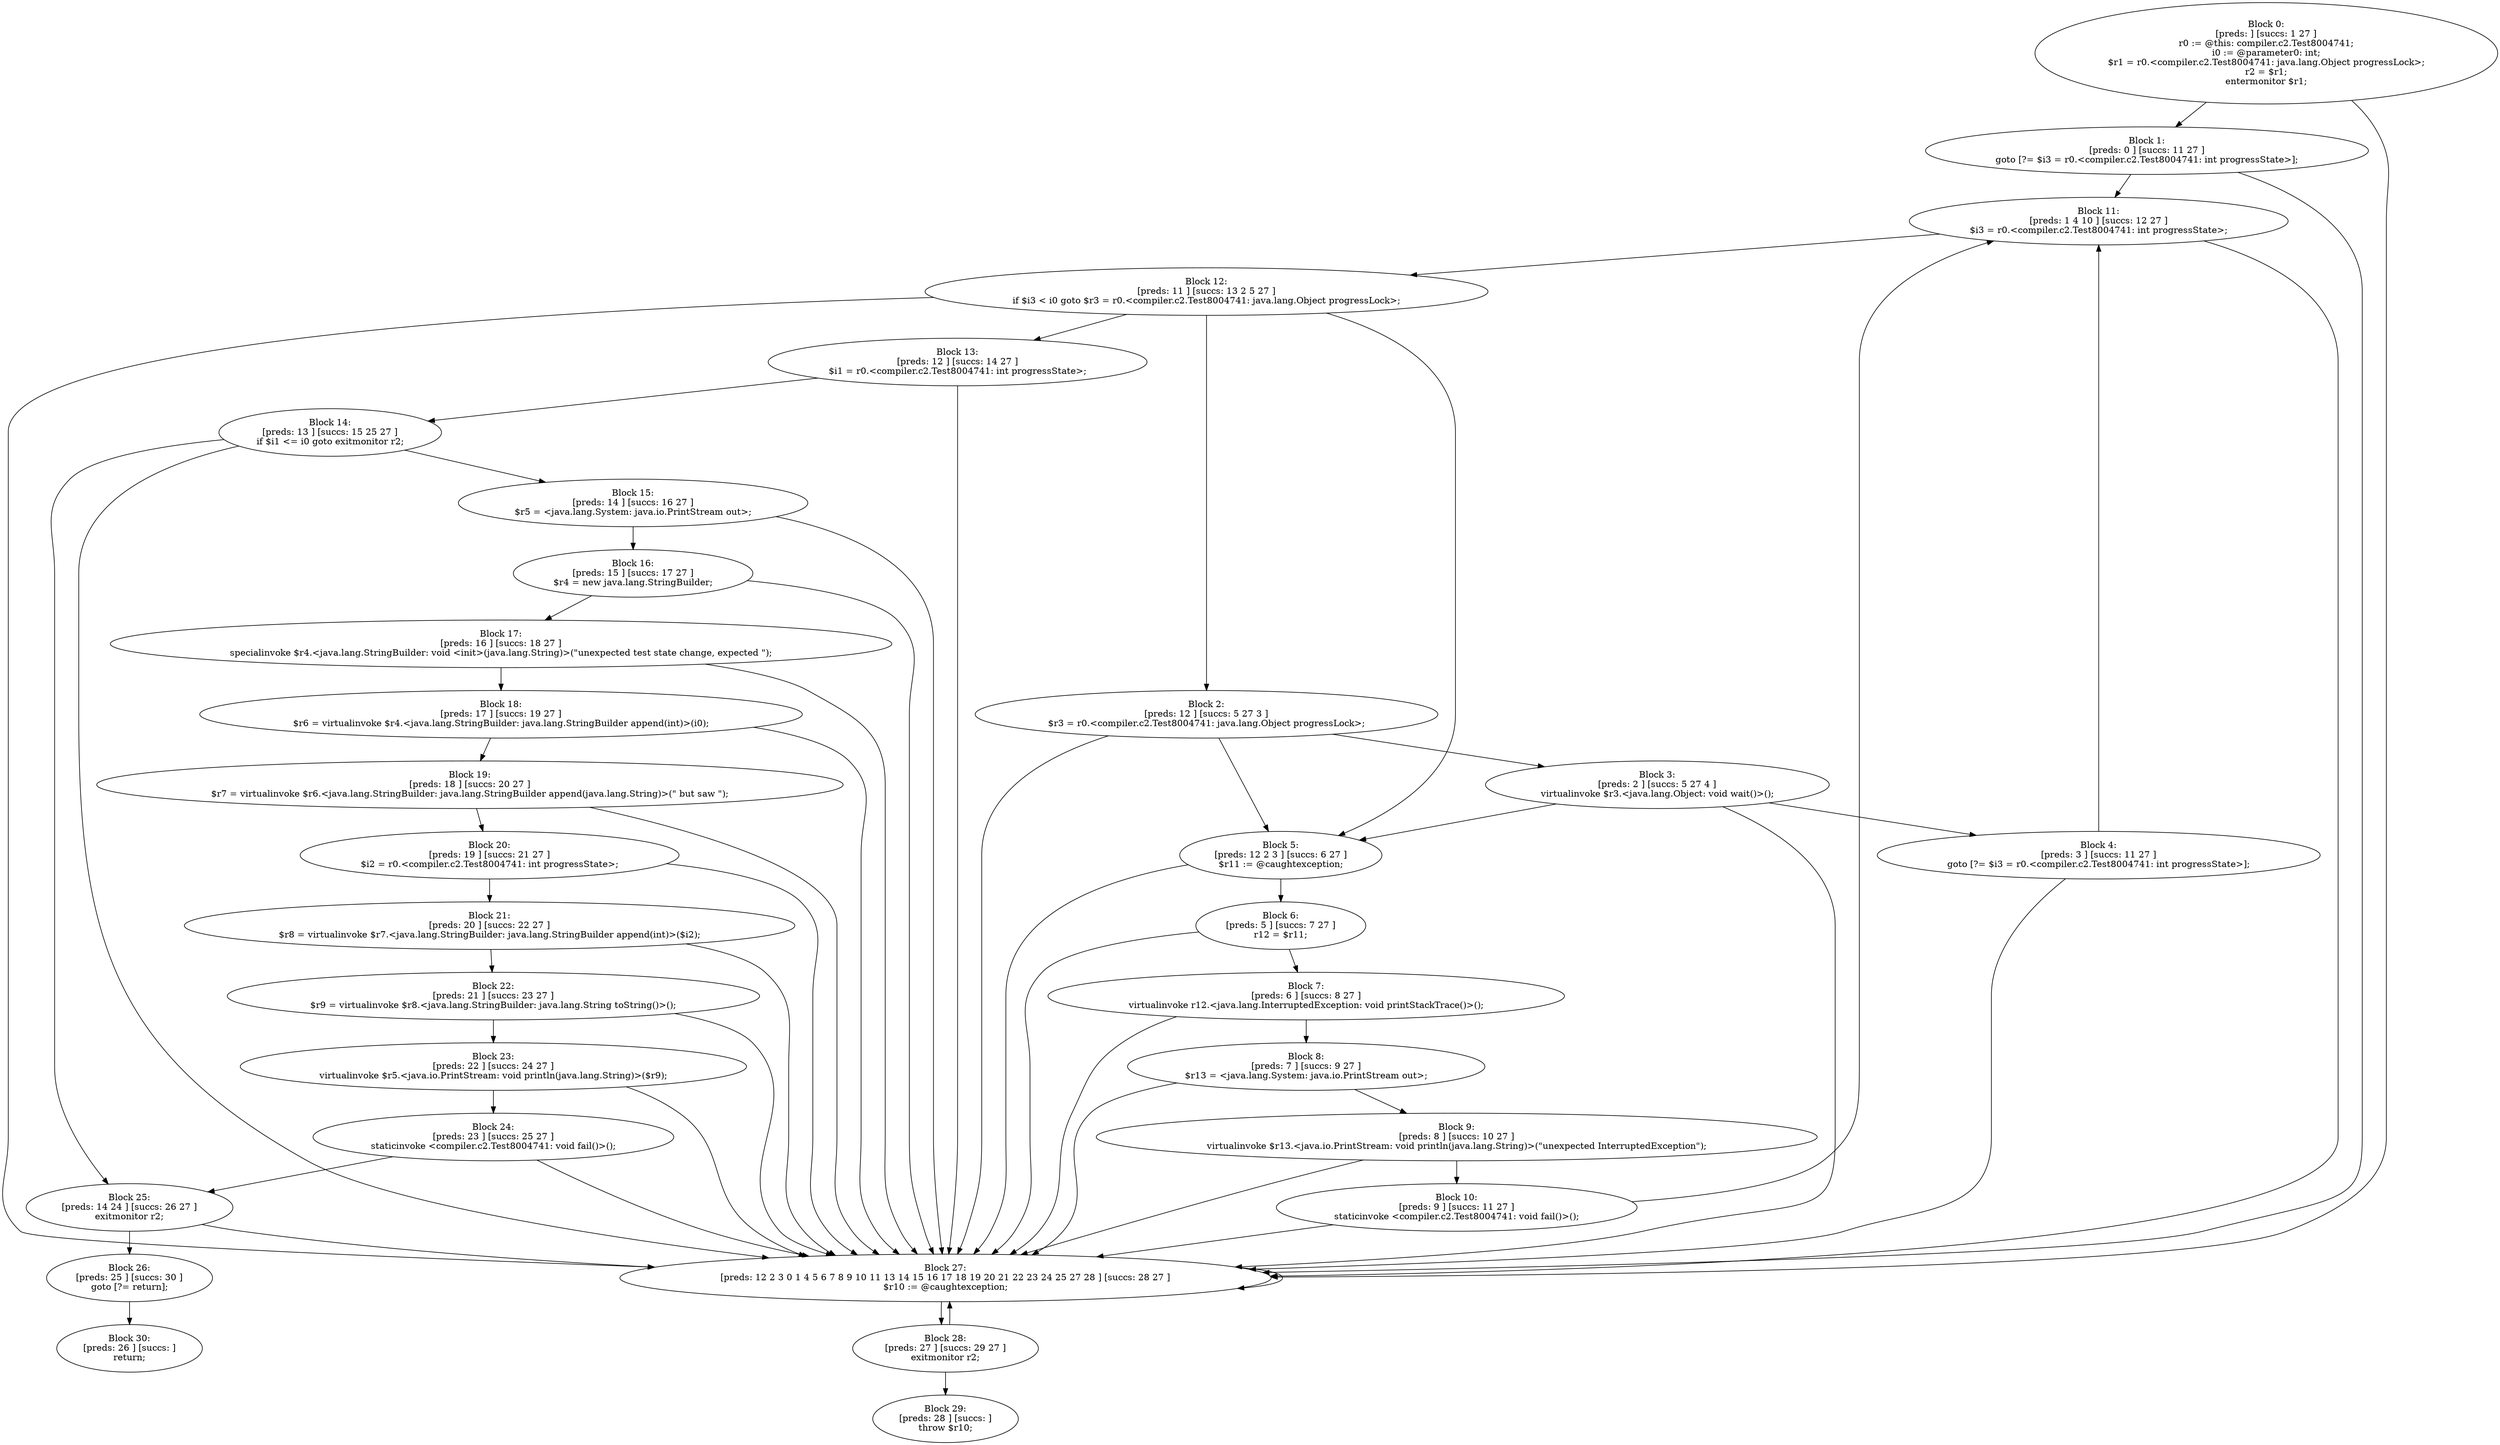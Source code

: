 digraph "unitGraph" {
    "Block 0:
[preds: ] [succs: 1 27 ]
r0 := @this: compiler.c2.Test8004741;
i0 := @parameter0: int;
$r1 = r0.<compiler.c2.Test8004741: java.lang.Object progressLock>;
r2 = $r1;
entermonitor $r1;
"
    "Block 1:
[preds: 0 ] [succs: 11 27 ]
goto [?= $i3 = r0.<compiler.c2.Test8004741: int progressState>];
"
    "Block 2:
[preds: 12 ] [succs: 5 27 3 ]
$r3 = r0.<compiler.c2.Test8004741: java.lang.Object progressLock>;
"
    "Block 3:
[preds: 2 ] [succs: 5 27 4 ]
virtualinvoke $r3.<java.lang.Object: void wait()>();
"
    "Block 4:
[preds: 3 ] [succs: 11 27 ]
goto [?= $i3 = r0.<compiler.c2.Test8004741: int progressState>];
"
    "Block 5:
[preds: 12 2 3 ] [succs: 6 27 ]
$r11 := @caughtexception;
"
    "Block 6:
[preds: 5 ] [succs: 7 27 ]
r12 = $r11;
"
    "Block 7:
[preds: 6 ] [succs: 8 27 ]
virtualinvoke r12.<java.lang.InterruptedException: void printStackTrace()>();
"
    "Block 8:
[preds: 7 ] [succs: 9 27 ]
$r13 = <java.lang.System: java.io.PrintStream out>;
"
    "Block 9:
[preds: 8 ] [succs: 10 27 ]
virtualinvoke $r13.<java.io.PrintStream: void println(java.lang.String)>(\"unexpected InterruptedException\");
"
    "Block 10:
[preds: 9 ] [succs: 11 27 ]
staticinvoke <compiler.c2.Test8004741: void fail()>();
"
    "Block 11:
[preds: 1 4 10 ] [succs: 12 27 ]
$i3 = r0.<compiler.c2.Test8004741: int progressState>;
"
    "Block 12:
[preds: 11 ] [succs: 13 2 5 27 ]
if $i3 < i0 goto $r3 = r0.<compiler.c2.Test8004741: java.lang.Object progressLock>;
"
    "Block 13:
[preds: 12 ] [succs: 14 27 ]
$i1 = r0.<compiler.c2.Test8004741: int progressState>;
"
    "Block 14:
[preds: 13 ] [succs: 15 25 27 ]
if $i1 <= i0 goto exitmonitor r2;
"
    "Block 15:
[preds: 14 ] [succs: 16 27 ]
$r5 = <java.lang.System: java.io.PrintStream out>;
"
    "Block 16:
[preds: 15 ] [succs: 17 27 ]
$r4 = new java.lang.StringBuilder;
"
    "Block 17:
[preds: 16 ] [succs: 18 27 ]
specialinvoke $r4.<java.lang.StringBuilder: void <init>(java.lang.String)>(\"unexpected test state change, expected \");
"
    "Block 18:
[preds: 17 ] [succs: 19 27 ]
$r6 = virtualinvoke $r4.<java.lang.StringBuilder: java.lang.StringBuilder append(int)>(i0);
"
    "Block 19:
[preds: 18 ] [succs: 20 27 ]
$r7 = virtualinvoke $r6.<java.lang.StringBuilder: java.lang.StringBuilder append(java.lang.String)>(\" but saw \");
"
    "Block 20:
[preds: 19 ] [succs: 21 27 ]
$i2 = r0.<compiler.c2.Test8004741: int progressState>;
"
    "Block 21:
[preds: 20 ] [succs: 22 27 ]
$r8 = virtualinvoke $r7.<java.lang.StringBuilder: java.lang.StringBuilder append(int)>($i2);
"
    "Block 22:
[preds: 21 ] [succs: 23 27 ]
$r9 = virtualinvoke $r8.<java.lang.StringBuilder: java.lang.String toString()>();
"
    "Block 23:
[preds: 22 ] [succs: 24 27 ]
virtualinvoke $r5.<java.io.PrintStream: void println(java.lang.String)>($r9);
"
    "Block 24:
[preds: 23 ] [succs: 25 27 ]
staticinvoke <compiler.c2.Test8004741: void fail()>();
"
    "Block 25:
[preds: 14 24 ] [succs: 26 27 ]
exitmonitor r2;
"
    "Block 26:
[preds: 25 ] [succs: 30 ]
goto [?= return];
"
    "Block 27:
[preds: 12 2 3 0 1 4 5 6 7 8 9 10 11 13 14 15 16 17 18 19 20 21 22 23 24 25 27 28 ] [succs: 28 27 ]
$r10 := @caughtexception;
"
    "Block 28:
[preds: 27 ] [succs: 29 27 ]
exitmonitor r2;
"
    "Block 29:
[preds: 28 ] [succs: ]
throw $r10;
"
    "Block 30:
[preds: 26 ] [succs: ]
return;
"
    "Block 0:
[preds: ] [succs: 1 27 ]
r0 := @this: compiler.c2.Test8004741;
i0 := @parameter0: int;
$r1 = r0.<compiler.c2.Test8004741: java.lang.Object progressLock>;
r2 = $r1;
entermonitor $r1;
"->"Block 1:
[preds: 0 ] [succs: 11 27 ]
goto [?= $i3 = r0.<compiler.c2.Test8004741: int progressState>];
";
    "Block 0:
[preds: ] [succs: 1 27 ]
r0 := @this: compiler.c2.Test8004741;
i0 := @parameter0: int;
$r1 = r0.<compiler.c2.Test8004741: java.lang.Object progressLock>;
r2 = $r1;
entermonitor $r1;
"->"Block 27:
[preds: 12 2 3 0 1 4 5 6 7 8 9 10 11 13 14 15 16 17 18 19 20 21 22 23 24 25 27 28 ] [succs: 28 27 ]
$r10 := @caughtexception;
";
    "Block 1:
[preds: 0 ] [succs: 11 27 ]
goto [?= $i3 = r0.<compiler.c2.Test8004741: int progressState>];
"->"Block 11:
[preds: 1 4 10 ] [succs: 12 27 ]
$i3 = r0.<compiler.c2.Test8004741: int progressState>;
";
    "Block 1:
[preds: 0 ] [succs: 11 27 ]
goto [?= $i3 = r0.<compiler.c2.Test8004741: int progressState>];
"->"Block 27:
[preds: 12 2 3 0 1 4 5 6 7 8 9 10 11 13 14 15 16 17 18 19 20 21 22 23 24 25 27 28 ] [succs: 28 27 ]
$r10 := @caughtexception;
";
    "Block 2:
[preds: 12 ] [succs: 5 27 3 ]
$r3 = r0.<compiler.c2.Test8004741: java.lang.Object progressLock>;
"->"Block 5:
[preds: 12 2 3 ] [succs: 6 27 ]
$r11 := @caughtexception;
";
    "Block 2:
[preds: 12 ] [succs: 5 27 3 ]
$r3 = r0.<compiler.c2.Test8004741: java.lang.Object progressLock>;
"->"Block 27:
[preds: 12 2 3 0 1 4 5 6 7 8 9 10 11 13 14 15 16 17 18 19 20 21 22 23 24 25 27 28 ] [succs: 28 27 ]
$r10 := @caughtexception;
";
    "Block 2:
[preds: 12 ] [succs: 5 27 3 ]
$r3 = r0.<compiler.c2.Test8004741: java.lang.Object progressLock>;
"->"Block 3:
[preds: 2 ] [succs: 5 27 4 ]
virtualinvoke $r3.<java.lang.Object: void wait()>();
";
    "Block 3:
[preds: 2 ] [succs: 5 27 4 ]
virtualinvoke $r3.<java.lang.Object: void wait()>();
"->"Block 5:
[preds: 12 2 3 ] [succs: 6 27 ]
$r11 := @caughtexception;
";
    "Block 3:
[preds: 2 ] [succs: 5 27 4 ]
virtualinvoke $r3.<java.lang.Object: void wait()>();
"->"Block 27:
[preds: 12 2 3 0 1 4 5 6 7 8 9 10 11 13 14 15 16 17 18 19 20 21 22 23 24 25 27 28 ] [succs: 28 27 ]
$r10 := @caughtexception;
";
    "Block 3:
[preds: 2 ] [succs: 5 27 4 ]
virtualinvoke $r3.<java.lang.Object: void wait()>();
"->"Block 4:
[preds: 3 ] [succs: 11 27 ]
goto [?= $i3 = r0.<compiler.c2.Test8004741: int progressState>];
";
    "Block 4:
[preds: 3 ] [succs: 11 27 ]
goto [?= $i3 = r0.<compiler.c2.Test8004741: int progressState>];
"->"Block 11:
[preds: 1 4 10 ] [succs: 12 27 ]
$i3 = r0.<compiler.c2.Test8004741: int progressState>;
";
    "Block 4:
[preds: 3 ] [succs: 11 27 ]
goto [?= $i3 = r0.<compiler.c2.Test8004741: int progressState>];
"->"Block 27:
[preds: 12 2 3 0 1 4 5 6 7 8 9 10 11 13 14 15 16 17 18 19 20 21 22 23 24 25 27 28 ] [succs: 28 27 ]
$r10 := @caughtexception;
";
    "Block 5:
[preds: 12 2 3 ] [succs: 6 27 ]
$r11 := @caughtexception;
"->"Block 6:
[preds: 5 ] [succs: 7 27 ]
r12 = $r11;
";
    "Block 5:
[preds: 12 2 3 ] [succs: 6 27 ]
$r11 := @caughtexception;
"->"Block 27:
[preds: 12 2 3 0 1 4 5 6 7 8 9 10 11 13 14 15 16 17 18 19 20 21 22 23 24 25 27 28 ] [succs: 28 27 ]
$r10 := @caughtexception;
";
    "Block 6:
[preds: 5 ] [succs: 7 27 ]
r12 = $r11;
"->"Block 7:
[preds: 6 ] [succs: 8 27 ]
virtualinvoke r12.<java.lang.InterruptedException: void printStackTrace()>();
";
    "Block 6:
[preds: 5 ] [succs: 7 27 ]
r12 = $r11;
"->"Block 27:
[preds: 12 2 3 0 1 4 5 6 7 8 9 10 11 13 14 15 16 17 18 19 20 21 22 23 24 25 27 28 ] [succs: 28 27 ]
$r10 := @caughtexception;
";
    "Block 7:
[preds: 6 ] [succs: 8 27 ]
virtualinvoke r12.<java.lang.InterruptedException: void printStackTrace()>();
"->"Block 8:
[preds: 7 ] [succs: 9 27 ]
$r13 = <java.lang.System: java.io.PrintStream out>;
";
    "Block 7:
[preds: 6 ] [succs: 8 27 ]
virtualinvoke r12.<java.lang.InterruptedException: void printStackTrace()>();
"->"Block 27:
[preds: 12 2 3 0 1 4 5 6 7 8 9 10 11 13 14 15 16 17 18 19 20 21 22 23 24 25 27 28 ] [succs: 28 27 ]
$r10 := @caughtexception;
";
    "Block 8:
[preds: 7 ] [succs: 9 27 ]
$r13 = <java.lang.System: java.io.PrintStream out>;
"->"Block 9:
[preds: 8 ] [succs: 10 27 ]
virtualinvoke $r13.<java.io.PrintStream: void println(java.lang.String)>(\"unexpected InterruptedException\");
";
    "Block 8:
[preds: 7 ] [succs: 9 27 ]
$r13 = <java.lang.System: java.io.PrintStream out>;
"->"Block 27:
[preds: 12 2 3 0 1 4 5 6 7 8 9 10 11 13 14 15 16 17 18 19 20 21 22 23 24 25 27 28 ] [succs: 28 27 ]
$r10 := @caughtexception;
";
    "Block 9:
[preds: 8 ] [succs: 10 27 ]
virtualinvoke $r13.<java.io.PrintStream: void println(java.lang.String)>(\"unexpected InterruptedException\");
"->"Block 10:
[preds: 9 ] [succs: 11 27 ]
staticinvoke <compiler.c2.Test8004741: void fail()>();
";
    "Block 9:
[preds: 8 ] [succs: 10 27 ]
virtualinvoke $r13.<java.io.PrintStream: void println(java.lang.String)>(\"unexpected InterruptedException\");
"->"Block 27:
[preds: 12 2 3 0 1 4 5 6 7 8 9 10 11 13 14 15 16 17 18 19 20 21 22 23 24 25 27 28 ] [succs: 28 27 ]
$r10 := @caughtexception;
";
    "Block 10:
[preds: 9 ] [succs: 11 27 ]
staticinvoke <compiler.c2.Test8004741: void fail()>();
"->"Block 11:
[preds: 1 4 10 ] [succs: 12 27 ]
$i3 = r0.<compiler.c2.Test8004741: int progressState>;
";
    "Block 10:
[preds: 9 ] [succs: 11 27 ]
staticinvoke <compiler.c2.Test8004741: void fail()>();
"->"Block 27:
[preds: 12 2 3 0 1 4 5 6 7 8 9 10 11 13 14 15 16 17 18 19 20 21 22 23 24 25 27 28 ] [succs: 28 27 ]
$r10 := @caughtexception;
";
    "Block 11:
[preds: 1 4 10 ] [succs: 12 27 ]
$i3 = r0.<compiler.c2.Test8004741: int progressState>;
"->"Block 12:
[preds: 11 ] [succs: 13 2 5 27 ]
if $i3 < i0 goto $r3 = r0.<compiler.c2.Test8004741: java.lang.Object progressLock>;
";
    "Block 11:
[preds: 1 4 10 ] [succs: 12 27 ]
$i3 = r0.<compiler.c2.Test8004741: int progressState>;
"->"Block 27:
[preds: 12 2 3 0 1 4 5 6 7 8 9 10 11 13 14 15 16 17 18 19 20 21 22 23 24 25 27 28 ] [succs: 28 27 ]
$r10 := @caughtexception;
";
    "Block 12:
[preds: 11 ] [succs: 13 2 5 27 ]
if $i3 < i0 goto $r3 = r0.<compiler.c2.Test8004741: java.lang.Object progressLock>;
"->"Block 13:
[preds: 12 ] [succs: 14 27 ]
$i1 = r0.<compiler.c2.Test8004741: int progressState>;
";
    "Block 12:
[preds: 11 ] [succs: 13 2 5 27 ]
if $i3 < i0 goto $r3 = r0.<compiler.c2.Test8004741: java.lang.Object progressLock>;
"->"Block 2:
[preds: 12 ] [succs: 5 27 3 ]
$r3 = r0.<compiler.c2.Test8004741: java.lang.Object progressLock>;
";
    "Block 12:
[preds: 11 ] [succs: 13 2 5 27 ]
if $i3 < i0 goto $r3 = r0.<compiler.c2.Test8004741: java.lang.Object progressLock>;
"->"Block 5:
[preds: 12 2 3 ] [succs: 6 27 ]
$r11 := @caughtexception;
";
    "Block 12:
[preds: 11 ] [succs: 13 2 5 27 ]
if $i3 < i0 goto $r3 = r0.<compiler.c2.Test8004741: java.lang.Object progressLock>;
"->"Block 27:
[preds: 12 2 3 0 1 4 5 6 7 8 9 10 11 13 14 15 16 17 18 19 20 21 22 23 24 25 27 28 ] [succs: 28 27 ]
$r10 := @caughtexception;
";
    "Block 13:
[preds: 12 ] [succs: 14 27 ]
$i1 = r0.<compiler.c2.Test8004741: int progressState>;
"->"Block 14:
[preds: 13 ] [succs: 15 25 27 ]
if $i1 <= i0 goto exitmonitor r2;
";
    "Block 13:
[preds: 12 ] [succs: 14 27 ]
$i1 = r0.<compiler.c2.Test8004741: int progressState>;
"->"Block 27:
[preds: 12 2 3 0 1 4 5 6 7 8 9 10 11 13 14 15 16 17 18 19 20 21 22 23 24 25 27 28 ] [succs: 28 27 ]
$r10 := @caughtexception;
";
    "Block 14:
[preds: 13 ] [succs: 15 25 27 ]
if $i1 <= i0 goto exitmonitor r2;
"->"Block 15:
[preds: 14 ] [succs: 16 27 ]
$r5 = <java.lang.System: java.io.PrintStream out>;
";
    "Block 14:
[preds: 13 ] [succs: 15 25 27 ]
if $i1 <= i0 goto exitmonitor r2;
"->"Block 25:
[preds: 14 24 ] [succs: 26 27 ]
exitmonitor r2;
";
    "Block 14:
[preds: 13 ] [succs: 15 25 27 ]
if $i1 <= i0 goto exitmonitor r2;
"->"Block 27:
[preds: 12 2 3 0 1 4 5 6 7 8 9 10 11 13 14 15 16 17 18 19 20 21 22 23 24 25 27 28 ] [succs: 28 27 ]
$r10 := @caughtexception;
";
    "Block 15:
[preds: 14 ] [succs: 16 27 ]
$r5 = <java.lang.System: java.io.PrintStream out>;
"->"Block 16:
[preds: 15 ] [succs: 17 27 ]
$r4 = new java.lang.StringBuilder;
";
    "Block 15:
[preds: 14 ] [succs: 16 27 ]
$r5 = <java.lang.System: java.io.PrintStream out>;
"->"Block 27:
[preds: 12 2 3 0 1 4 5 6 7 8 9 10 11 13 14 15 16 17 18 19 20 21 22 23 24 25 27 28 ] [succs: 28 27 ]
$r10 := @caughtexception;
";
    "Block 16:
[preds: 15 ] [succs: 17 27 ]
$r4 = new java.lang.StringBuilder;
"->"Block 17:
[preds: 16 ] [succs: 18 27 ]
specialinvoke $r4.<java.lang.StringBuilder: void <init>(java.lang.String)>(\"unexpected test state change, expected \");
";
    "Block 16:
[preds: 15 ] [succs: 17 27 ]
$r4 = new java.lang.StringBuilder;
"->"Block 27:
[preds: 12 2 3 0 1 4 5 6 7 8 9 10 11 13 14 15 16 17 18 19 20 21 22 23 24 25 27 28 ] [succs: 28 27 ]
$r10 := @caughtexception;
";
    "Block 17:
[preds: 16 ] [succs: 18 27 ]
specialinvoke $r4.<java.lang.StringBuilder: void <init>(java.lang.String)>(\"unexpected test state change, expected \");
"->"Block 18:
[preds: 17 ] [succs: 19 27 ]
$r6 = virtualinvoke $r4.<java.lang.StringBuilder: java.lang.StringBuilder append(int)>(i0);
";
    "Block 17:
[preds: 16 ] [succs: 18 27 ]
specialinvoke $r4.<java.lang.StringBuilder: void <init>(java.lang.String)>(\"unexpected test state change, expected \");
"->"Block 27:
[preds: 12 2 3 0 1 4 5 6 7 8 9 10 11 13 14 15 16 17 18 19 20 21 22 23 24 25 27 28 ] [succs: 28 27 ]
$r10 := @caughtexception;
";
    "Block 18:
[preds: 17 ] [succs: 19 27 ]
$r6 = virtualinvoke $r4.<java.lang.StringBuilder: java.lang.StringBuilder append(int)>(i0);
"->"Block 19:
[preds: 18 ] [succs: 20 27 ]
$r7 = virtualinvoke $r6.<java.lang.StringBuilder: java.lang.StringBuilder append(java.lang.String)>(\" but saw \");
";
    "Block 18:
[preds: 17 ] [succs: 19 27 ]
$r6 = virtualinvoke $r4.<java.lang.StringBuilder: java.lang.StringBuilder append(int)>(i0);
"->"Block 27:
[preds: 12 2 3 0 1 4 5 6 7 8 9 10 11 13 14 15 16 17 18 19 20 21 22 23 24 25 27 28 ] [succs: 28 27 ]
$r10 := @caughtexception;
";
    "Block 19:
[preds: 18 ] [succs: 20 27 ]
$r7 = virtualinvoke $r6.<java.lang.StringBuilder: java.lang.StringBuilder append(java.lang.String)>(\" but saw \");
"->"Block 20:
[preds: 19 ] [succs: 21 27 ]
$i2 = r0.<compiler.c2.Test8004741: int progressState>;
";
    "Block 19:
[preds: 18 ] [succs: 20 27 ]
$r7 = virtualinvoke $r6.<java.lang.StringBuilder: java.lang.StringBuilder append(java.lang.String)>(\" but saw \");
"->"Block 27:
[preds: 12 2 3 0 1 4 5 6 7 8 9 10 11 13 14 15 16 17 18 19 20 21 22 23 24 25 27 28 ] [succs: 28 27 ]
$r10 := @caughtexception;
";
    "Block 20:
[preds: 19 ] [succs: 21 27 ]
$i2 = r0.<compiler.c2.Test8004741: int progressState>;
"->"Block 21:
[preds: 20 ] [succs: 22 27 ]
$r8 = virtualinvoke $r7.<java.lang.StringBuilder: java.lang.StringBuilder append(int)>($i2);
";
    "Block 20:
[preds: 19 ] [succs: 21 27 ]
$i2 = r0.<compiler.c2.Test8004741: int progressState>;
"->"Block 27:
[preds: 12 2 3 0 1 4 5 6 7 8 9 10 11 13 14 15 16 17 18 19 20 21 22 23 24 25 27 28 ] [succs: 28 27 ]
$r10 := @caughtexception;
";
    "Block 21:
[preds: 20 ] [succs: 22 27 ]
$r8 = virtualinvoke $r7.<java.lang.StringBuilder: java.lang.StringBuilder append(int)>($i2);
"->"Block 22:
[preds: 21 ] [succs: 23 27 ]
$r9 = virtualinvoke $r8.<java.lang.StringBuilder: java.lang.String toString()>();
";
    "Block 21:
[preds: 20 ] [succs: 22 27 ]
$r8 = virtualinvoke $r7.<java.lang.StringBuilder: java.lang.StringBuilder append(int)>($i2);
"->"Block 27:
[preds: 12 2 3 0 1 4 5 6 7 8 9 10 11 13 14 15 16 17 18 19 20 21 22 23 24 25 27 28 ] [succs: 28 27 ]
$r10 := @caughtexception;
";
    "Block 22:
[preds: 21 ] [succs: 23 27 ]
$r9 = virtualinvoke $r8.<java.lang.StringBuilder: java.lang.String toString()>();
"->"Block 23:
[preds: 22 ] [succs: 24 27 ]
virtualinvoke $r5.<java.io.PrintStream: void println(java.lang.String)>($r9);
";
    "Block 22:
[preds: 21 ] [succs: 23 27 ]
$r9 = virtualinvoke $r8.<java.lang.StringBuilder: java.lang.String toString()>();
"->"Block 27:
[preds: 12 2 3 0 1 4 5 6 7 8 9 10 11 13 14 15 16 17 18 19 20 21 22 23 24 25 27 28 ] [succs: 28 27 ]
$r10 := @caughtexception;
";
    "Block 23:
[preds: 22 ] [succs: 24 27 ]
virtualinvoke $r5.<java.io.PrintStream: void println(java.lang.String)>($r9);
"->"Block 24:
[preds: 23 ] [succs: 25 27 ]
staticinvoke <compiler.c2.Test8004741: void fail()>();
";
    "Block 23:
[preds: 22 ] [succs: 24 27 ]
virtualinvoke $r5.<java.io.PrintStream: void println(java.lang.String)>($r9);
"->"Block 27:
[preds: 12 2 3 0 1 4 5 6 7 8 9 10 11 13 14 15 16 17 18 19 20 21 22 23 24 25 27 28 ] [succs: 28 27 ]
$r10 := @caughtexception;
";
    "Block 24:
[preds: 23 ] [succs: 25 27 ]
staticinvoke <compiler.c2.Test8004741: void fail()>();
"->"Block 25:
[preds: 14 24 ] [succs: 26 27 ]
exitmonitor r2;
";
    "Block 24:
[preds: 23 ] [succs: 25 27 ]
staticinvoke <compiler.c2.Test8004741: void fail()>();
"->"Block 27:
[preds: 12 2 3 0 1 4 5 6 7 8 9 10 11 13 14 15 16 17 18 19 20 21 22 23 24 25 27 28 ] [succs: 28 27 ]
$r10 := @caughtexception;
";
    "Block 25:
[preds: 14 24 ] [succs: 26 27 ]
exitmonitor r2;
"->"Block 26:
[preds: 25 ] [succs: 30 ]
goto [?= return];
";
    "Block 25:
[preds: 14 24 ] [succs: 26 27 ]
exitmonitor r2;
"->"Block 27:
[preds: 12 2 3 0 1 4 5 6 7 8 9 10 11 13 14 15 16 17 18 19 20 21 22 23 24 25 27 28 ] [succs: 28 27 ]
$r10 := @caughtexception;
";
    "Block 26:
[preds: 25 ] [succs: 30 ]
goto [?= return];
"->"Block 30:
[preds: 26 ] [succs: ]
return;
";
    "Block 27:
[preds: 12 2 3 0 1 4 5 6 7 8 9 10 11 13 14 15 16 17 18 19 20 21 22 23 24 25 27 28 ] [succs: 28 27 ]
$r10 := @caughtexception;
"->"Block 28:
[preds: 27 ] [succs: 29 27 ]
exitmonitor r2;
";
    "Block 27:
[preds: 12 2 3 0 1 4 5 6 7 8 9 10 11 13 14 15 16 17 18 19 20 21 22 23 24 25 27 28 ] [succs: 28 27 ]
$r10 := @caughtexception;
"->"Block 27:
[preds: 12 2 3 0 1 4 5 6 7 8 9 10 11 13 14 15 16 17 18 19 20 21 22 23 24 25 27 28 ] [succs: 28 27 ]
$r10 := @caughtexception;
";
    "Block 28:
[preds: 27 ] [succs: 29 27 ]
exitmonitor r2;
"->"Block 29:
[preds: 28 ] [succs: ]
throw $r10;
";
    "Block 28:
[preds: 27 ] [succs: 29 27 ]
exitmonitor r2;
"->"Block 27:
[preds: 12 2 3 0 1 4 5 6 7 8 9 10 11 13 14 15 16 17 18 19 20 21 22 23 24 25 27 28 ] [succs: 28 27 ]
$r10 := @caughtexception;
";
}
